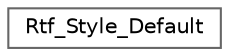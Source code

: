 digraph "Graphical Class Hierarchy"
{
 // INTERACTIVE_SVG=YES
 // LATEX_PDF_SIZE
  bgcolor="transparent";
  edge [fontname=Helvetica,fontsize=10,labelfontname=Helvetica,labelfontsize=10];
  node [fontname=Helvetica,fontsize=10,shape=box,height=0.2,width=0.4];
  rankdir="LR";
  Node0 [label="Rtf_Style_Default",height=0.2,width=0.4,color="grey40", fillcolor="white", style="filled",URL="$d3/d40/struct_rtf___style___default.html",tooltip=" "];
}

